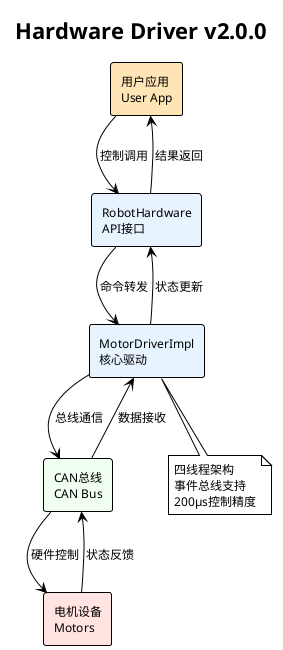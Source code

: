 @startuml Hardware_Driver_Overview
!theme plain
title Hardware Driver v2.0.0

skinparam backgroundColor #FFFFFF
skinparam defaultFontSize 12
skinparam direction left to right

rectangle "用户应用\nUser App" as User #FFE4B5
rectangle "RobotHardware\nAPI接口" as API #E7F3FF
rectangle "MotorDriverImpl\n核心驱动" as Driver #E7F3FF
rectangle "CAN总线\nCAN Bus" as Bus #F0FFF0
rectangle "电机设备\nMotors" as Motors #FFE4E1

User --> API : 控制调用
API --> Driver : 命令转发
Driver --> Bus : 总线通信
Bus --> Motors : 硬件控制

Motors --> Bus : 状态反馈
Bus --> Driver : 数据接收
Driver --> API : 状态更新
API --> User : 结果返回

note bottom of Driver
四线程架构
事件总线支持
200μs控制精度
end note

@enduml
